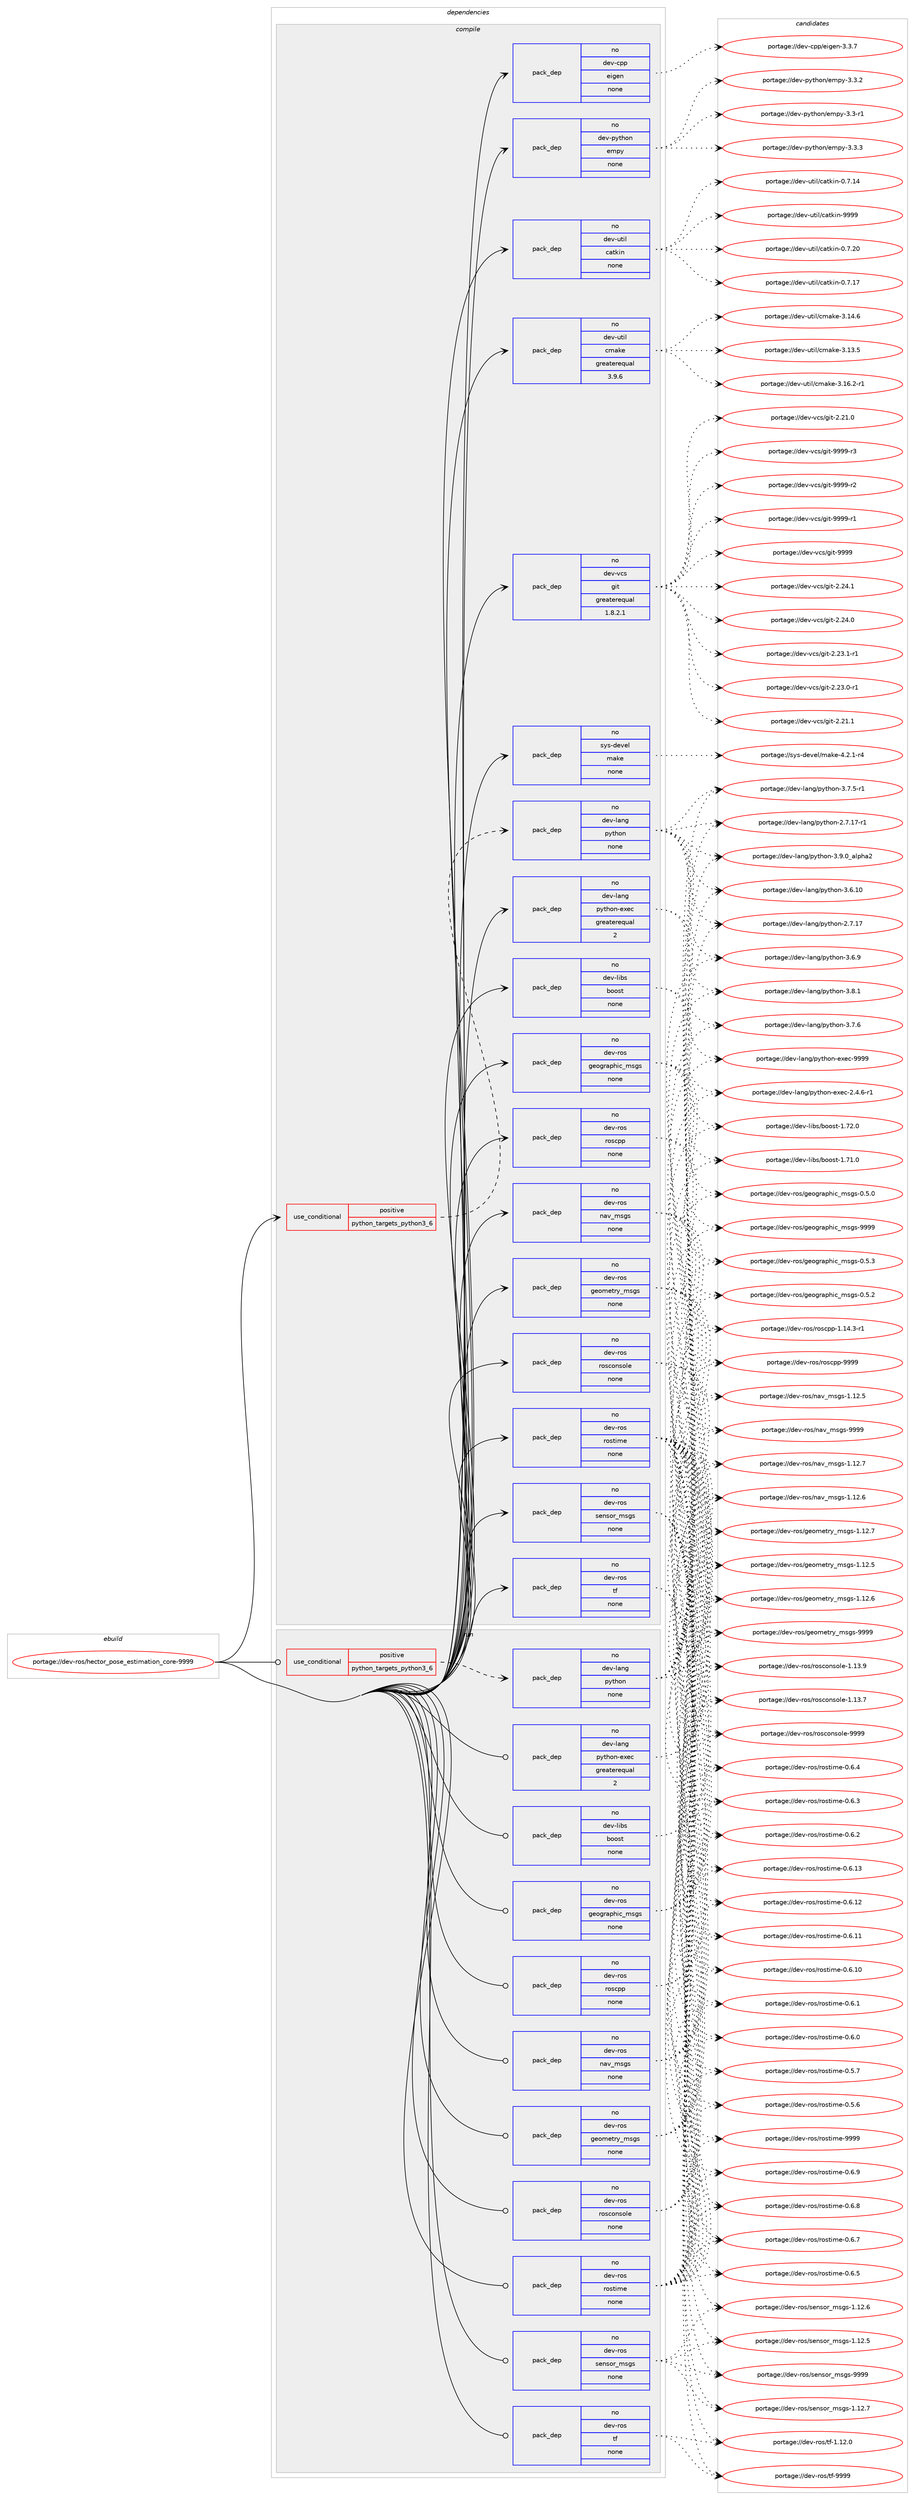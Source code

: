 digraph prolog {

# *************
# Graph options
# *************

newrank=true;
concentrate=true;
compound=true;
graph [rankdir=LR,fontname=Helvetica,fontsize=10,ranksep=1.5];#, ranksep=2.5, nodesep=0.2];
edge  [arrowhead=vee];
node  [fontname=Helvetica,fontsize=10];

# **********
# The ebuild
# **********

subgraph cluster_leftcol {
color=gray;
label=<<i>ebuild</i>>;
id [label="portage://dev-ros/hector_pose_estimation_core-9999", color=red, width=4, href="../dev-ros/hector_pose_estimation_core-9999.svg"];
}

# ****************
# The dependencies
# ****************

subgraph cluster_midcol {
color=gray;
label=<<i>dependencies</i>>;
subgraph cluster_compile {
fillcolor="#eeeeee";
style=filled;
label=<<i>compile</i>>;
subgraph cond100258 {
dependency401206 [label=<<TABLE BORDER="0" CELLBORDER="1" CELLSPACING="0" CELLPADDING="4"><TR><TD ROWSPAN="3" CELLPADDING="10">use_conditional</TD></TR><TR><TD>positive</TD></TR><TR><TD>python_targets_python3_6</TD></TR></TABLE>>, shape=none, color=red];
subgraph pack296095 {
dependency401207 [label=<<TABLE BORDER="0" CELLBORDER="1" CELLSPACING="0" CELLPADDING="4" WIDTH="220"><TR><TD ROWSPAN="6" CELLPADDING="30">pack_dep</TD></TR><TR><TD WIDTH="110">no</TD></TR><TR><TD>dev-lang</TD></TR><TR><TD>python</TD></TR><TR><TD>none</TD></TR><TR><TD></TD></TR></TABLE>>, shape=none, color=blue];
}
dependency401206:e -> dependency401207:w [weight=20,style="dashed",arrowhead="vee"];
}
id:e -> dependency401206:w [weight=20,style="solid",arrowhead="vee"];
subgraph pack296096 {
dependency401208 [label=<<TABLE BORDER="0" CELLBORDER="1" CELLSPACING="0" CELLPADDING="4" WIDTH="220"><TR><TD ROWSPAN="6" CELLPADDING="30">pack_dep</TD></TR><TR><TD WIDTH="110">no</TD></TR><TR><TD>dev-cpp</TD></TR><TR><TD>eigen</TD></TR><TR><TD>none</TD></TR><TR><TD></TD></TR></TABLE>>, shape=none, color=blue];
}
id:e -> dependency401208:w [weight=20,style="solid",arrowhead="vee"];
subgraph pack296097 {
dependency401209 [label=<<TABLE BORDER="0" CELLBORDER="1" CELLSPACING="0" CELLPADDING="4" WIDTH="220"><TR><TD ROWSPAN="6" CELLPADDING="30">pack_dep</TD></TR><TR><TD WIDTH="110">no</TD></TR><TR><TD>dev-lang</TD></TR><TR><TD>python-exec</TD></TR><TR><TD>greaterequal</TD></TR><TR><TD>2</TD></TR></TABLE>>, shape=none, color=blue];
}
id:e -> dependency401209:w [weight=20,style="solid",arrowhead="vee"];
subgraph pack296098 {
dependency401210 [label=<<TABLE BORDER="0" CELLBORDER="1" CELLSPACING="0" CELLPADDING="4" WIDTH="220"><TR><TD ROWSPAN="6" CELLPADDING="30">pack_dep</TD></TR><TR><TD WIDTH="110">no</TD></TR><TR><TD>dev-libs</TD></TR><TR><TD>boost</TD></TR><TR><TD>none</TD></TR><TR><TD></TD></TR></TABLE>>, shape=none, color=blue];
}
id:e -> dependency401210:w [weight=20,style="solid",arrowhead="vee"];
subgraph pack296099 {
dependency401211 [label=<<TABLE BORDER="0" CELLBORDER="1" CELLSPACING="0" CELLPADDING="4" WIDTH="220"><TR><TD ROWSPAN="6" CELLPADDING="30">pack_dep</TD></TR><TR><TD WIDTH="110">no</TD></TR><TR><TD>dev-python</TD></TR><TR><TD>empy</TD></TR><TR><TD>none</TD></TR><TR><TD></TD></TR></TABLE>>, shape=none, color=blue];
}
id:e -> dependency401211:w [weight=20,style="solid",arrowhead="vee"];
subgraph pack296100 {
dependency401212 [label=<<TABLE BORDER="0" CELLBORDER="1" CELLSPACING="0" CELLPADDING="4" WIDTH="220"><TR><TD ROWSPAN="6" CELLPADDING="30">pack_dep</TD></TR><TR><TD WIDTH="110">no</TD></TR><TR><TD>dev-ros</TD></TR><TR><TD>geographic_msgs</TD></TR><TR><TD>none</TD></TR><TR><TD></TD></TR></TABLE>>, shape=none, color=blue];
}
id:e -> dependency401212:w [weight=20,style="solid",arrowhead="vee"];
subgraph pack296101 {
dependency401213 [label=<<TABLE BORDER="0" CELLBORDER="1" CELLSPACING="0" CELLPADDING="4" WIDTH="220"><TR><TD ROWSPAN="6" CELLPADDING="30">pack_dep</TD></TR><TR><TD WIDTH="110">no</TD></TR><TR><TD>dev-ros</TD></TR><TR><TD>geometry_msgs</TD></TR><TR><TD>none</TD></TR><TR><TD></TD></TR></TABLE>>, shape=none, color=blue];
}
id:e -> dependency401213:w [weight=20,style="solid",arrowhead="vee"];
subgraph pack296102 {
dependency401214 [label=<<TABLE BORDER="0" CELLBORDER="1" CELLSPACING="0" CELLPADDING="4" WIDTH="220"><TR><TD ROWSPAN="6" CELLPADDING="30">pack_dep</TD></TR><TR><TD WIDTH="110">no</TD></TR><TR><TD>dev-ros</TD></TR><TR><TD>nav_msgs</TD></TR><TR><TD>none</TD></TR><TR><TD></TD></TR></TABLE>>, shape=none, color=blue];
}
id:e -> dependency401214:w [weight=20,style="solid",arrowhead="vee"];
subgraph pack296103 {
dependency401215 [label=<<TABLE BORDER="0" CELLBORDER="1" CELLSPACING="0" CELLPADDING="4" WIDTH="220"><TR><TD ROWSPAN="6" CELLPADDING="30">pack_dep</TD></TR><TR><TD WIDTH="110">no</TD></TR><TR><TD>dev-ros</TD></TR><TR><TD>rosconsole</TD></TR><TR><TD>none</TD></TR><TR><TD></TD></TR></TABLE>>, shape=none, color=blue];
}
id:e -> dependency401215:w [weight=20,style="solid",arrowhead="vee"];
subgraph pack296104 {
dependency401216 [label=<<TABLE BORDER="0" CELLBORDER="1" CELLSPACING="0" CELLPADDING="4" WIDTH="220"><TR><TD ROWSPAN="6" CELLPADDING="30">pack_dep</TD></TR><TR><TD WIDTH="110">no</TD></TR><TR><TD>dev-ros</TD></TR><TR><TD>roscpp</TD></TR><TR><TD>none</TD></TR><TR><TD></TD></TR></TABLE>>, shape=none, color=blue];
}
id:e -> dependency401216:w [weight=20,style="solid",arrowhead="vee"];
subgraph pack296105 {
dependency401217 [label=<<TABLE BORDER="0" CELLBORDER="1" CELLSPACING="0" CELLPADDING="4" WIDTH="220"><TR><TD ROWSPAN="6" CELLPADDING="30">pack_dep</TD></TR><TR><TD WIDTH="110">no</TD></TR><TR><TD>dev-ros</TD></TR><TR><TD>rostime</TD></TR><TR><TD>none</TD></TR><TR><TD></TD></TR></TABLE>>, shape=none, color=blue];
}
id:e -> dependency401217:w [weight=20,style="solid",arrowhead="vee"];
subgraph pack296106 {
dependency401218 [label=<<TABLE BORDER="0" CELLBORDER="1" CELLSPACING="0" CELLPADDING="4" WIDTH="220"><TR><TD ROWSPAN="6" CELLPADDING="30">pack_dep</TD></TR><TR><TD WIDTH="110">no</TD></TR><TR><TD>dev-ros</TD></TR><TR><TD>sensor_msgs</TD></TR><TR><TD>none</TD></TR><TR><TD></TD></TR></TABLE>>, shape=none, color=blue];
}
id:e -> dependency401218:w [weight=20,style="solid",arrowhead="vee"];
subgraph pack296107 {
dependency401219 [label=<<TABLE BORDER="0" CELLBORDER="1" CELLSPACING="0" CELLPADDING="4" WIDTH="220"><TR><TD ROWSPAN="6" CELLPADDING="30">pack_dep</TD></TR><TR><TD WIDTH="110">no</TD></TR><TR><TD>dev-ros</TD></TR><TR><TD>tf</TD></TR><TR><TD>none</TD></TR><TR><TD></TD></TR></TABLE>>, shape=none, color=blue];
}
id:e -> dependency401219:w [weight=20,style="solid",arrowhead="vee"];
subgraph pack296108 {
dependency401220 [label=<<TABLE BORDER="0" CELLBORDER="1" CELLSPACING="0" CELLPADDING="4" WIDTH="220"><TR><TD ROWSPAN="6" CELLPADDING="30">pack_dep</TD></TR><TR><TD WIDTH="110">no</TD></TR><TR><TD>dev-util</TD></TR><TR><TD>catkin</TD></TR><TR><TD>none</TD></TR><TR><TD></TD></TR></TABLE>>, shape=none, color=blue];
}
id:e -> dependency401220:w [weight=20,style="solid",arrowhead="vee"];
subgraph pack296109 {
dependency401221 [label=<<TABLE BORDER="0" CELLBORDER="1" CELLSPACING="0" CELLPADDING="4" WIDTH="220"><TR><TD ROWSPAN="6" CELLPADDING="30">pack_dep</TD></TR><TR><TD WIDTH="110">no</TD></TR><TR><TD>dev-util</TD></TR><TR><TD>cmake</TD></TR><TR><TD>greaterequal</TD></TR><TR><TD>3.9.6</TD></TR></TABLE>>, shape=none, color=blue];
}
id:e -> dependency401221:w [weight=20,style="solid",arrowhead="vee"];
subgraph pack296110 {
dependency401222 [label=<<TABLE BORDER="0" CELLBORDER="1" CELLSPACING="0" CELLPADDING="4" WIDTH="220"><TR><TD ROWSPAN="6" CELLPADDING="30">pack_dep</TD></TR><TR><TD WIDTH="110">no</TD></TR><TR><TD>dev-vcs</TD></TR><TR><TD>git</TD></TR><TR><TD>greaterequal</TD></TR><TR><TD>1.8.2.1</TD></TR></TABLE>>, shape=none, color=blue];
}
id:e -> dependency401222:w [weight=20,style="solid",arrowhead="vee"];
subgraph pack296111 {
dependency401223 [label=<<TABLE BORDER="0" CELLBORDER="1" CELLSPACING="0" CELLPADDING="4" WIDTH="220"><TR><TD ROWSPAN="6" CELLPADDING="30">pack_dep</TD></TR><TR><TD WIDTH="110">no</TD></TR><TR><TD>sys-devel</TD></TR><TR><TD>make</TD></TR><TR><TD>none</TD></TR><TR><TD></TD></TR></TABLE>>, shape=none, color=blue];
}
id:e -> dependency401223:w [weight=20,style="solid",arrowhead="vee"];
}
subgraph cluster_compileandrun {
fillcolor="#eeeeee";
style=filled;
label=<<i>compile and run</i>>;
}
subgraph cluster_run {
fillcolor="#eeeeee";
style=filled;
label=<<i>run</i>>;
subgraph cond100259 {
dependency401224 [label=<<TABLE BORDER="0" CELLBORDER="1" CELLSPACING="0" CELLPADDING="4"><TR><TD ROWSPAN="3" CELLPADDING="10">use_conditional</TD></TR><TR><TD>positive</TD></TR><TR><TD>python_targets_python3_6</TD></TR></TABLE>>, shape=none, color=red];
subgraph pack296112 {
dependency401225 [label=<<TABLE BORDER="0" CELLBORDER="1" CELLSPACING="0" CELLPADDING="4" WIDTH="220"><TR><TD ROWSPAN="6" CELLPADDING="30">pack_dep</TD></TR><TR><TD WIDTH="110">no</TD></TR><TR><TD>dev-lang</TD></TR><TR><TD>python</TD></TR><TR><TD>none</TD></TR><TR><TD></TD></TR></TABLE>>, shape=none, color=blue];
}
dependency401224:e -> dependency401225:w [weight=20,style="dashed",arrowhead="vee"];
}
id:e -> dependency401224:w [weight=20,style="solid",arrowhead="odot"];
subgraph pack296113 {
dependency401226 [label=<<TABLE BORDER="0" CELLBORDER="1" CELLSPACING="0" CELLPADDING="4" WIDTH="220"><TR><TD ROWSPAN="6" CELLPADDING="30">pack_dep</TD></TR><TR><TD WIDTH="110">no</TD></TR><TR><TD>dev-lang</TD></TR><TR><TD>python-exec</TD></TR><TR><TD>greaterequal</TD></TR><TR><TD>2</TD></TR></TABLE>>, shape=none, color=blue];
}
id:e -> dependency401226:w [weight=20,style="solid",arrowhead="odot"];
subgraph pack296114 {
dependency401227 [label=<<TABLE BORDER="0" CELLBORDER="1" CELLSPACING="0" CELLPADDING="4" WIDTH="220"><TR><TD ROWSPAN="6" CELLPADDING="30">pack_dep</TD></TR><TR><TD WIDTH="110">no</TD></TR><TR><TD>dev-libs</TD></TR><TR><TD>boost</TD></TR><TR><TD>none</TD></TR><TR><TD></TD></TR></TABLE>>, shape=none, color=blue];
}
id:e -> dependency401227:w [weight=20,style="solid",arrowhead="odot"];
subgraph pack296115 {
dependency401228 [label=<<TABLE BORDER="0" CELLBORDER="1" CELLSPACING="0" CELLPADDING="4" WIDTH="220"><TR><TD ROWSPAN="6" CELLPADDING="30">pack_dep</TD></TR><TR><TD WIDTH="110">no</TD></TR><TR><TD>dev-ros</TD></TR><TR><TD>geographic_msgs</TD></TR><TR><TD>none</TD></TR><TR><TD></TD></TR></TABLE>>, shape=none, color=blue];
}
id:e -> dependency401228:w [weight=20,style="solid",arrowhead="odot"];
subgraph pack296116 {
dependency401229 [label=<<TABLE BORDER="0" CELLBORDER="1" CELLSPACING="0" CELLPADDING="4" WIDTH="220"><TR><TD ROWSPAN="6" CELLPADDING="30">pack_dep</TD></TR><TR><TD WIDTH="110">no</TD></TR><TR><TD>dev-ros</TD></TR><TR><TD>geometry_msgs</TD></TR><TR><TD>none</TD></TR><TR><TD></TD></TR></TABLE>>, shape=none, color=blue];
}
id:e -> dependency401229:w [weight=20,style="solid",arrowhead="odot"];
subgraph pack296117 {
dependency401230 [label=<<TABLE BORDER="0" CELLBORDER="1" CELLSPACING="0" CELLPADDING="4" WIDTH="220"><TR><TD ROWSPAN="6" CELLPADDING="30">pack_dep</TD></TR><TR><TD WIDTH="110">no</TD></TR><TR><TD>dev-ros</TD></TR><TR><TD>nav_msgs</TD></TR><TR><TD>none</TD></TR><TR><TD></TD></TR></TABLE>>, shape=none, color=blue];
}
id:e -> dependency401230:w [weight=20,style="solid",arrowhead="odot"];
subgraph pack296118 {
dependency401231 [label=<<TABLE BORDER="0" CELLBORDER="1" CELLSPACING="0" CELLPADDING="4" WIDTH="220"><TR><TD ROWSPAN="6" CELLPADDING="30">pack_dep</TD></TR><TR><TD WIDTH="110">no</TD></TR><TR><TD>dev-ros</TD></TR><TR><TD>rosconsole</TD></TR><TR><TD>none</TD></TR><TR><TD></TD></TR></TABLE>>, shape=none, color=blue];
}
id:e -> dependency401231:w [weight=20,style="solid",arrowhead="odot"];
subgraph pack296119 {
dependency401232 [label=<<TABLE BORDER="0" CELLBORDER="1" CELLSPACING="0" CELLPADDING="4" WIDTH="220"><TR><TD ROWSPAN="6" CELLPADDING="30">pack_dep</TD></TR><TR><TD WIDTH="110">no</TD></TR><TR><TD>dev-ros</TD></TR><TR><TD>roscpp</TD></TR><TR><TD>none</TD></TR><TR><TD></TD></TR></TABLE>>, shape=none, color=blue];
}
id:e -> dependency401232:w [weight=20,style="solid",arrowhead="odot"];
subgraph pack296120 {
dependency401233 [label=<<TABLE BORDER="0" CELLBORDER="1" CELLSPACING="0" CELLPADDING="4" WIDTH="220"><TR><TD ROWSPAN="6" CELLPADDING="30">pack_dep</TD></TR><TR><TD WIDTH="110">no</TD></TR><TR><TD>dev-ros</TD></TR><TR><TD>rostime</TD></TR><TR><TD>none</TD></TR><TR><TD></TD></TR></TABLE>>, shape=none, color=blue];
}
id:e -> dependency401233:w [weight=20,style="solid",arrowhead="odot"];
subgraph pack296121 {
dependency401234 [label=<<TABLE BORDER="0" CELLBORDER="1" CELLSPACING="0" CELLPADDING="4" WIDTH="220"><TR><TD ROWSPAN="6" CELLPADDING="30">pack_dep</TD></TR><TR><TD WIDTH="110">no</TD></TR><TR><TD>dev-ros</TD></TR><TR><TD>sensor_msgs</TD></TR><TR><TD>none</TD></TR><TR><TD></TD></TR></TABLE>>, shape=none, color=blue];
}
id:e -> dependency401234:w [weight=20,style="solid",arrowhead="odot"];
subgraph pack296122 {
dependency401235 [label=<<TABLE BORDER="0" CELLBORDER="1" CELLSPACING="0" CELLPADDING="4" WIDTH="220"><TR><TD ROWSPAN="6" CELLPADDING="30">pack_dep</TD></TR><TR><TD WIDTH="110">no</TD></TR><TR><TD>dev-ros</TD></TR><TR><TD>tf</TD></TR><TR><TD>none</TD></TR><TR><TD></TD></TR></TABLE>>, shape=none, color=blue];
}
id:e -> dependency401235:w [weight=20,style="solid",arrowhead="odot"];
}
}

# **************
# The candidates
# **************

subgraph cluster_choices {
rank=same;
color=gray;
label=<<i>candidates</i>>;

subgraph choice296095 {
color=black;
nodesep=1;
choice10010111845108971101034711212111610411111045514657464895971081121049750 [label="portage://dev-lang/python-3.9.0_alpha2", color=red, width=4,href="../dev-lang/python-3.9.0_alpha2.svg"];
choice100101118451089711010347112121116104111110455146564649 [label="portage://dev-lang/python-3.8.1", color=red, width=4,href="../dev-lang/python-3.8.1.svg"];
choice100101118451089711010347112121116104111110455146554654 [label="portage://dev-lang/python-3.7.6", color=red, width=4,href="../dev-lang/python-3.7.6.svg"];
choice1001011184510897110103471121211161041111104551465546534511449 [label="portage://dev-lang/python-3.7.5-r1", color=red, width=4,href="../dev-lang/python-3.7.5-r1.svg"];
choice100101118451089711010347112121116104111110455146544657 [label="portage://dev-lang/python-3.6.9", color=red, width=4,href="../dev-lang/python-3.6.9.svg"];
choice10010111845108971101034711212111610411111045514654464948 [label="portage://dev-lang/python-3.6.10", color=red, width=4,href="../dev-lang/python-3.6.10.svg"];
choice100101118451089711010347112121116104111110455046554649554511449 [label="portage://dev-lang/python-2.7.17-r1", color=red, width=4,href="../dev-lang/python-2.7.17-r1.svg"];
choice10010111845108971101034711212111610411111045504655464955 [label="portage://dev-lang/python-2.7.17", color=red, width=4,href="../dev-lang/python-2.7.17.svg"];
dependency401207:e -> choice10010111845108971101034711212111610411111045514657464895971081121049750:w [style=dotted,weight="100"];
dependency401207:e -> choice100101118451089711010347112121116104111110455146564649:w [style=dotted,weight="100"];
dependency401207:e -> choice100101118451089711010347112121116104111110455146554654:w [style=dotted,weight="100"];
dependency401207:e -> choice1001011184510897110103471121211161041111104551465546534511449:w [style=dotted,weight="100"];
dependency401207:e -> choice100101118451089711010347112121116104111110455146544657:w [style=dotted,weight="100"];
dependency401207:e -> choice10010111845108971101034711212111610411111045514654464948:w [style=dotted,weight="100"];
dependency401207:e -> choice100101118451089711010347112121116104111110455046554649554511449:w [style=dotted,weight="100"];
dependency401207:e -> choice10010111845108971101034711212111610411111045504655464955:w [style=dotted,weight="100"];
}
subgraph choice296096 {
color=black;
nodesep=1;
choice100101118459911211247101105103101110455146514655 [label="portage://dev-cpp/eigen-3.3.7", color=red, width=4,href="../dev-cpp/eigen-3.3.7.svg"];
dependency401208:e -> choice100101118459911211247101105103101110455146514655:w [style=dotted,weight="100"];
}
subgraph choice296097 {
color=black;
nodesep=1;
choice10010111845108971101034711212111610411111045101120101994557575757 [label="portage://dev-lang/python-exec-9999", color=red, width=4,href="../dev-lang/python-exec-9999.svg"];
choice10010111845108971101034711212111610411111045101120101994550465246544511449 [label="portage://dev-lang/python-exec-2.4.6-r1", color=red, width=4,href="../dev-lang/python-exec-2.4.6-r1.svg"];
dependency401209:e -> choice10010111845108971101034711212111610411111045101120101994557575757:w [style=dotted,weight="100"];
dependency401209:e -> choice10010111845108971101034711212111610411111045101120101994550465246544511449:w [style=dotted,weight="100"];
}
subgraph choice296098 {
color=black;
nodesep=1;
choice1001011184510810598115479811111111511645494655504648 [label="portage://dev-libs/boost-1.72.0", color=red, width=4,href="../dev-libs/boost-1.72.0.svg"];
choice1001011184510810598115479811111111511645494655494648 [label="portage://dev-libs/boost-1.71.0", color=red, width=4,href="../dev-libs/boost-1.71.0.svg"];
dependency401210:e -> choice1001011184510810598115479811111111511645494655504648:w [style=dotted,weight="100"];
dependency401210:e -> choice1001011184510810598115479811111111511645494655494648:w [style=dotted,weight="100"];
}
subgraph choice296099 {
color=black;
nodesep=1;
choice1001011184511212111610411111047101109112121455146514651 [label="portage://dev-python/empy-3.3.3", color=red, width=4,href="../dev-python/empy-3.3.3.svg"];
choice1001011184511212111610411111047101109112121455146514650 [label="portage://dev-python/empy-3.3.2", color=red, width=4,href="../dev-python/empy-3.3.2.svg"];
choice1001011184511212111610411111047101109112121455146514511449 [label="portage://dev-python/empy-3.3-r1", color=red, width=4,href="../dev-python/empy-3.3-r1.svg"];
dependency401211:e -> choice1001011184511212111610411111047101109112121455146514651:w [style=dotted,weight="100"];
dependency401211:e -> choice1001011184511212111610411111047101109112121455146514650:w [style=dotted,weight="100"];
dependency401211:e -> choice1001011184511212111610411111047101109112121455146514511449:w [style=dotted,weight="100"];
}
subgraph choice296100 {
color=black;
nodesep=1;
choice10010111845114111115471031011111031149711210410599951091151031154557575757 [label="portage://dev-ros/geographic_msgs-9999", color=red, width=4,href="../dev-ros/geographic_msgs-9999.svg"];
choice1001011184511411111547103101111103114971121041059995109115103115454846534651 [label="portage://dev-ros/geographic_msgs-0.5.3", color=red, width=4,href="../dev-ros/geographic_msgs-0.5.3.svg"];
choice1001011184511411111547103101111103114971121041059995109115103115454846534650 [label="portage://dev-ros/geographic_msgs-0.5.2", color=red, width=4,href="../dev-ros/geographic_msgs-0.5.2.svg"];
choice1001011184511411111547103101111103114971121041059995109115103115454846534648 [label="portage://dev-ros/geographic_msgs-0.5.0", color=red, width=4,href="../dev-ros/geographic_msgs-0.5.0.svg"];
dependency401212:e -> choice10010111845114111115471031011111031149711210410599951091151031154557575757:w [style=dotted,weight="100"];
dependency401212:e -> choice1001011184511411111547103101111103114971121041059995109115103115454846534651:w [style=dotted,weight="100"];
dependency401212:e -> choice1001011184511411111547103101111103114971121041059995109115103115454846534650:w [style=dotted,weight="100"];
dependency401212:e -> choice1001011184511411111547103101111103114971121041059995109115103115454846534648:w [style=dotted,weight="100"];
}
subgraph choice296101 {
color=black;
nodesep=1;
choice1001011184511411111547103101111109101116114121951091151031154557575757 [label="portage://dev-ros/geometry_msgs-9999", color=red, width=4,href="../dev-ros/geometry_msgs-9999.svg"];
choice10010111845114111115471031011111091011161141219510911510311545494649504655 [label="portage://dev-ros/geometry_msgs-1.12.7", color=red, width=4,href="../dev-ros/geometry_msgs-1.12.7.svg"];
choice10010111845114111115471031011111091011161141219510911510311545494649504654 [label="portage://dev-ros/geometry_msgs-1.12.6", color=red, width=4,href="../dev-ros/geometry_msgs-1.12.6.svg"];
choice10010111845114111115471031011111091011161141219510911510311545494649504653 [label="portage://dev-ros/geometry_msgs-1.12.5", color=red, width=4,href="../dev-ros/geometry_msgs-1.12.5.svg"];
dependency401213:e -> choice1001011184511411111547103101111109101116114121951091151031154557575757:w [style=dotted,weight="100"];
dependency401213:e -> choice10010111845114111115471031011111091011161141219510911510311545494649504655:w [style=dotted,weight="100"];
dependency401213:e -> choice10010111845114111115471031011111091011161141219510911510311545494649504654:w [style=dotted,weight="100"];
dependency401213:e -> choice10010111845114111115471031011111091011161141219510911510311545494649504653:w [style=dotted,weight="100"];
}
subgraph choice296102 {
color=black;
nodesep=1;
choice100101118451141111154711097118951091151031154557575757 [label="portage://dev-ros/nav_msgs-9999", color=red, width=4,href="../dev-ros/nav_msgs-9999.svg"];
choice1001011184511411111547110971189510911510311545494649504655 [label="portage://dev-ros/nav_msgs-1.12.7", color=red, width=4,href="../dev-ros/nav_msgs-1.12.7.svg"];
choice1001011184511411111547110971189510911510311545494649504654 [label="portage://dev-ros/nav_msgs-1.12.6", color=red, width=4,href="../dev-ros/nav_msgs-1.12.6.svg"];
choice1001011184511411111547110971189510911510311545494649504653 [label="portage://dev-ros/nav_msgs-1.12.5", color=red, width=4,href="../dev-ros/nav_msgs-1.12.5.svg"];
dependency401214:e -> choice100101118451141111154711097118951091151031154557575757:w [style=dotted,weight="100"];
dependency401214:e -> choice1001011184511411111547110971189510911510311545494649504655:w [style=dotted,weight="100"];
dependency401214:e -> choice1001011184511411111547110971189510911510311545494649504654:w [style=dotted,weight="100"];
dependency401214:e -> choice1001011184511411111547110971189510911510311545494649504653:w [style=dotted,weight="100"];
}
subgraph choice296103 {
color=black;
nodesep=1;
choice1001011184511411111547114111115991111101151111081014557575757 [label="portage://dev-ros/rosconsole-9999", color=red, width=4,href="../dev-ros/rosconsole-9999.svg"];
choice10010111845114111115471141111159911111011511110810145494649514657 [label="portage://dev-ros/rosconsole-1.13.9", color=red, width=4,href="../dev-ros/rosconsole-1.13.9.svg"];
choice10010111845114111115471141111159911111011511110810145494649514655 [label="portage://dev-ros/rosconsole-1.13.7", color=red, width=4,href="../dev-ros/rosconsole-1.13.7.svg"];
dependency401215:e -> choice1001011184511411111547114111115991111101151111081014557575757:w [style=dotted,weight="100"];
dependency401215:e -> choice10010111845114111115471141111159911111011511110810145494649514657:w [style=dotted,weight="100"];
dependency401215:e -> choice10010111845114111115471141111159911111011511110810145494649514655:w [style=dotted,weight="100"];
}
subgraph choice296104 {
color=black;
nodesep=1;
choice1001011184511411111547114111115991121124557575757 [label="portage://dev-ros/roscpp-9999", color=red, width=4,href="../dev-ros/roscpp-9999.svg"];
choice100101118451141111154711411111599112112454946495246514511449 [label="portage://dev-ros/roscpp-1.14.3-r1", color=red, width=4,href="../dev-ros/roscpp-1.14.3-r1.svg"];
dependency401216:e -> choice1001011184511411111547114111115991121124557575757:w [style=dotted,weight="100"];
dependency401216:e -> choice100101118451141111154711411111599112112454946495246514511449:w [style=dotted,weight="100"];
}
subgraph choice296105 {
color=black;
nodesep=1;
choice10010111845114111115471141111151161051091014557575757 [label="portage://dev-ros/rostime-9999", color=red, width=4,href="../dev-ros/rostime-9999.svg"];
choice1001011184511411111547114111115116105109101454846544657 [label="portage://dev-ros/rostime-0.6.9", color=red, width=4,href="../dev-ros/rostime-0.6.9.svg"];
choice1001011184511411111547114111115116105109101454846544656 [label="portage://dev-ros/rostime-0.6.8", color=red, width=4,href="../dev-ros/rostime-0.6.8.svg"];
choice1001011184511411111547114111115116105109101454846544655 [label="portage://dev-ros/rostime-0.6.7", color=red, width=4,href="../dev-ros/rostime-0.6.7.svg"];
choice1001011184511411111547114111115116105109101454846544653 [label="portage://dev-ros/rostime-0.6.5", color=red, width=4,href="../dev-ros/rostime-0.6.5.svg"];
choice1001011184511411111547114111115116105109101454846544652 [label="portage://dev-ros/rostime-0.6.4", color=red, width=4,href="../dev-ros/rostime-0.6.4.svg"];
choice1001011184511411111547114111115116105109101454846544651 [label="portage://dev-ros/rostime-0.6.3", color=red, width=4,href="../dev-ros/rostime-0.6.3.svg"];
choice1001011184511411111547114111115116105109101454846544650 [label="portage://dev-ros/rostime-0.6.2", color=red, width=4,href="../dev-ros/rostime-0.6.2.svg"];
choice100101118451141111154711411111511610510910145484654464951 [label="portage://dev-ros/rostime-0.6.13", color=red, width=4,href="../dev-ros/rostime-0.6.13.svg"];
choice100101118451141111154711411111511610510910145484654464950 [label="portage://dev-ros/rostime-0.6.12", color=red, width=4,href="../dev-ros/rostime-0.6.12.svg"];
choice100101118451141111154711411111511610510910145484654464949 [label="portage://dev-ros/rostime-0.6.11", color=red, width=4,href="../dev-ros/rostime-0.6.11.svg"];
choice100101118451141111154711411111511610510910145484654464948 [label="portage://dev-ros/rostime-0.6.10", color=red, width=4,href="../dev-ros/rostime-0.6.10.svg"];
choice1001011184511411111547114111115116105109101454846544649 [label="portage://dev-ros/rostime-0.6.1", color=red, width=4,href="../dev-ros/rostime-0.6.1.svg"];
choice1001011184511411111547114111115116105109101454846544648 [label="portage://dev-ros/rostime-0.6.0", color=red, width=4,href="../dev-ros/rostime-0.6.0.svg"];
choice1001011184511411111547114111115116105109101454846534655 [label="portage://dev-ros/rostime-0.5.7", color=red, width=4,href="../dev-ros/rostime-0.5.7.svg"];
choice1001011184511411111547114111115116105109101454846534654 [label="portage://dev-ros/rostime-0.5.6", color=red, width=4,href="../dev-ros/rostime-0.5.6.svg"];
dependency401217:e -> choice10010111845114111115471141111151161051091014557575757:w [style=dotted,weight="100"];
dependency401217:e -> choice1001011184511411111547114111115116105109101454846544657:w [style=dotted,weight="100"];
dependency401217:e -> choice1001011184511411111547114111115116105109101454846544656:w [style=dotted,weight="100"];
dependency401217:e -> choice1001011184511411111547114111115116105109101454846544655:w [style=dotted,weight="100"];
dependency401217:e -> choice1001011184511411111547114111115116105109101454846544653:w [style=dotted,weight="100"];
dependency401217:e -> choice1001011184511411111547114111115116105109101454846544652:w [style=dotted,weight="100"];
dependency401217:e -> choice1001011184511411111547114111115116105109101454846544651:w [style=dotted,weight="100"];
dependency401217:e -> choice1001011184511411111547114111115116105109101454846544650:w [style=dotted,weight="100"];
dependency401217:e -> choice100101118451141111154711411111511610510910145484654464951:w [style=dotted,weight="100"];
dependency401217:e -> choice100101118451141111154711411111511610510910145484654464950:w [style=dotted,weight="100"];
dependency401217:e -> choice100101118451141111154711411111511610510910145484654464949:w [style=dotted,weight="100"];
dependency401217:e -> choice100101118451141111154711411111511610510910145484654464948:w [style=dotted,weight="100"];
dependency401217:e -> choice1001011184511411111547114111115116105109101454846544649:w [style=dotted,weight="100"];
dependency401217:e -> choice1001011184511411111547114111115116105109101454846544648:w [style=dotted,weight="100"];
dependency401217:e -> choice1001011184511411111547114111115116105109101454846534655:w [style=dotted,weight="100"];
dependency401217:e -> choice1001011184511411111547114111115116105109101454846534654:w [style=dotted,weight="100"];
}
subgraph choice296106 {
color=black;
nodesep=1;
choice1001011184511411111547115101110115111114951091151031154557575757 [label="portage://dev-ros/sensor_msgs-9999", color=red, width=4,href="../dev-ros/sensor_msgs-9999.svg"];
choice10010111845114111115471151011101151111149510911510311545494649504655 [label="portage://dev-ros/sensor_msgs-1.12.7", color=red, width=4,href="../dev-ros/sensor_msgs-1.12.7.svg"];
choice10010111845114111115471151011101151111149510911510311545494649504654 [label="portage://dev-ros/sensor_msgs-1.12.6", color=red, width=4,href="../dev-ros/sensor_msgs-1.12.6.svg"];
choice10010111845114111115471151011101151111149510911510311545494649504653 [label="portage://dev-ros/sensor_msgs-1.12.5", color=red, width=4,href="../dev-ros/sensor_msgs-1.12.5.svg"];
dependency401218:e -> choice1001011184511411111547115101110115111114951091151031154557575757:w [style=dotted,weight="100"];
dependency401218:e -> choice10010111845114111115471151011101151111149510911510311545494649504655:w [style=dotted,weight="100"];
dependency401218:e -> choice10010111845114111115471151011101151111149510911510311545494649504654:w [style=dotted,weight="100"];
dependency401218:e -> choice10010111845114111115471151011101151111149510911510311545494649504653:w [style=dotted,weight="100"];
}
subgraph choice296107 {
color=black;
nodesep=1;
choice10010111845114111115471161024557575757 [label="portage://dev-ros/tf-9999", color=red, width=4,href="../dev-ros/tf-9999.svg"];
choice100101118451141111154711610245494649504648 [label="portage://dev-ros/tf-1.12.0", color=red, width=4,href="../dev-ros/tf-1.12.0.svg"];
dependency401219:e -> choice10010111845114111115471161024557575757:w [style=dotted,weight="100"];
dependency401219:e -> choice100101118451141111154711610245494649504648:w [style=dotted,weight="100"];
}
subgraph choice296108 {
color=black;
nodesep=1;
choice100101118451171161051084799971161071051104557575757 [label="portage://dev-util/catkin-9999", color=red, width=4,href="../dev-util/catkin-9999.svg"];
choice1001011184511711610510847999711610710511045484655465048 [label="portage://dev-util/catkin-0.7.20", color=red, width=4,href="../dev-util/catkin-0.7.20.svg"];
choice1001011184511711610510847999711610710511045484655464955 [label="portage://dev-util/catkin-0.7.17", color=red, width=4,href="../dev-util/catkin-0.7.17.svg"];
choice1001011184511711610510847999711610710511045484655464952 [label="portage://dev-util/catkin-0.7.14", color=red, width=4,href="../dev-util/catkin-0.7.14.svg"];
dependency401220:e -> choice100101118451171161051084799971161071051104557575757:w [style=dotted,weight="100"];
dependency401220:e -> choice1001011184511711610510847999711610710511045484655465048:w [style=dotted,weight="100"];
dependency401220:e -> choice1001011184511711610510847999711610710511045484655464955:w [style=dotted,weight="100"];
dependency401220:e -> choice1001011184511711610510847999711610710511045484655464952:w [style=dotted,weight="100"];
}
subgraph choice296109 {
color=black;
nodesep=1;
choice10010111845117116105108479910997107101455146495446504511449 [label="portage://dev-util/cmake-3.16.2-r1", color=red, width=4,href="../dev-util/cmake-3.16.2-r1.svg"];
choice1001011184511711610510847991099710710145514649524654 [label="portage://dev-util/cmake-3.14.6", color=red, width=4,href="../dev-util/cmake-3.14.6.svg"];
choice1001011184511711610510847991099710710145514649514653 [label="portage://dev-util/cmake-3.13.5", color=red, width=4,href="../dev-util/cmake-3.13.5.svg"];
dependency401221:e -> choice10010111845117116105108479910997107101455146495446504511449:w [style=dotted,weight="100"];
dependency401221:e -> choice1001011184511711610510847991099710710145514649524654:w [style=dotted,weight="100"];
dependency401221:e -> choice1001011184511711610510847991099710710145514649514653:w [style=dotted,weight="100"];
}
subgraph choice296110 {
color=black;
nodesep=1;
choice10010111845118991154710310511645575757574511451 [label="portage://dev-vcs/git-9999-r3", color=red, width=4,href="../dev-vcs/git-9999-r3.svg"];
choice10010111845118991154710310511645575757574511450 [label="portage://dev-vcs/git-9999-r2", color=red, width=4,href="../dev-vcs/git-9999-r2.svg"];
choice10010111845118991154710310511645575757574511449 [label="portage://dev-vcs/git-9999-r1", color=red, width=4,href="../dev-vcs/git-9999-r1.svg"];
choice1001011184511899115471031051164557575757 [label="portage://dev-vcs/git-9999", color=red, width=4,href="../dev-vcs/git-9999.svg"];
choice10010111845118991154710310511645504650524649 [label="portage://dev-vcs/git-2.24.1", color=red, width=4,href="../dev-vcs/git-2.24.1.svg"];
choice10010111845118991154710310511645504650524648 [label="portage://dev-vcs/git-2.24.0", color=red, width=4,href="../dev-vcs/git-2.24.0.svg"];
choice100101118451189911547103105116455046505146494511449 [label="portage://dev-vcs/git-2.23.1-r1", color=red, width=4,href="../dev-vcs/git-2.23.1-r1.svg"];
choice100101118451189911547103105116455046505146484511449 [label="portage://dev-vcs/git-2.23.0-r1", color=red, width=4,href="../dev-vcs/git-2.23.0-r1.svg"];
choice10010111845118991154710310511645504650494649 [label="portage://dev-vcs/git-2.21.1", color=red, width=4,href="../dev-vcs/git-2.21.1.svg"];
choice10010111845118991154710310511645504650494648 [label="portage://dev-vcs/git-2.21.0", color=red, width=4,href="../dev-vcs/git-2.21.0.svg"];
dependency401222:e -> choice10010111845118991154710310511645575757574511451:w [style=dotted,weight="100"];
dependency401222:e -> choice10010111845118991154710310511645575757574511450:w [style=dotted,weight="100"];
dependency401222:e -> choice10010111845118991154710310511645575757574511449:w [style=dotted,weight="100"];
dependency401222:e -> choice1001011184511899115471031051164557575757:w [style=dotted,weight="100"];
dependency401222:e -> choice10010111845118991154710310511645504650524649:w [style=dotted,weight="100"];
dependency401222:e -> choice10010111845118991154710310511645504650524648:w [style=dotted,weight="100"];
dependency401222:e -> choice100101118451189911547103105116455046505146494511449:w [style=dotted,weight="100"];
dependency401222:e -> choice100101118451189911547103105116455046505146484511449:w [style=dotted,weight="100"];
dependency401222:e -> choice10010111845118991154710310511645504650494649:w [style=dotted,weight="100"];
dependency401222:e -> choice10010111845118991154710310511645504650494648:w [style=dotted,weight="100"];
}
subgraph choice296111 {
color=black;
nodesep=1;
choice1151211154510010111810110847109971071014552465046494511452 [label="portage://sys-devel/make-4.2.1-r4", color=red, width=4,href="../sys-devel/make-4.2.1-r4.svg"];
dependency401223:e -> choice1151211154510010111810110847109971071014552465046494511452:w [style=dotted,weight="100"];
}
subgraph choice296112 {
color=black;
nodesep=1;
choice10010111845108971101034711212111610411111045514657464895971081121049750 [label="portage://dev-lang/python-3.9.0_alpha2", color=red, width=4,href="../dev-lang/python-3.9.0_alpha2.svg"];
choice100101118451089711010347112121116104111110455146564649 [label="portage://dev-lang/python-3.8.1", color=red, width=4,href="../dev-lang/python-3.8.1.svg"];
choice100101118451089711010347112121116104111110455146554654 [label="portage://dev-lang/python-3.7.6", color=red, width=4,href="../dev-lang/python-3.7.6.svg"];
choice1001011184510897110103471121211161041111104551465546534511449 [label="portage://dev-lang/python-3.7.5-r1", color=red, width=4,href="../dev-lang/python-3.7.5-r1.svg"];
choice100101118451089711010347112121116104111110455146544657 [label="portage://dev-lang/python-3.6.9", color=red, width=4,href="../dev-lang/python-3.6.9.svg"];
choice10010111845108971101034711212111610411111045514654464948 [label="portage://dev-lang/python-3.6.10", color=red, width=4,href="../dev-lang/python-3.6.10.svg"];
choice100101118451089711010347112121116104111110455046554649554511449 [label="portage://dev-lang/python-2.7.17-r1", color=red, width=4,href="../dev-lang/python-2.7.17-r1.svg"];
choice10010111845108971101034711212111610411111045504655464955 [label="portage://dev-lang/python-2.7.17", color=red, width=4,href="../dev-lang/python-2.7.17.svg"];
dependency401225:e -> choice10010111845108971101034711212111610411111045514657464895971081121049750:w [style=dotted,weight="100"];
dependency401225:e -> choice100101118451089711010347112121116104111110455146564649:w [style=dotted,weight="100"];
dependency401225:e -> choice100101118451089711010347112121116104111110455146554654:w [style=dotted,weight="100"];
dependency401225:e -> choice1001011184510897110103471121211161041111104551465546534511449:w [style=dotted,weight="100"];
dependency401225:e -> choice100101118451089711010347112121116104111110455146544657:w [style=dotted,weight="100"];
dependency401225:e -> choice10010111845108971101034711212111610411111045514654464948:w [style=dotted,weight="100"];
dependency401225:e -> choice100101118451089711010347112121116104111110455046554649554511449:w [style=dotted,weight="100"];
dependency401225:e -> choice10010111845108971101034711212111610411111045504655464955:w [style=dotted,weight="100"];
}
subgraph choice296113 {
color=black;
nodesep=1;
choice10010111845108971101034711212111610411111045101120101994557575757 [label="portage://dev-lang/python-exec-9999", color=red, width=4,href="../dev-lang/python-exec-9999.svg"];
choice10010111845108971101034711212111610411111045101120101994550465246544511449 [label="portage://dev-lang/python-exec-2.4.6-r1", color=red, width=4,href="../dev-lang/python-exec-2.4.6-r1.svg"];
dependency401226:e -> choice10010111845108971101034711212111610411111045101120101994557575757:w [style=dotted,weight="100"];
dependency401226:e -> choice10010111845108971101034711212111610411111045101120101994550465246544511449:w [style=dotted,weight="100"];
}
subgraph choice296114 {
color=black;
nodesep=1;
choice1001011184510810598115479811111111511645494655504648 [label="portage://dev-libs/boost-1.72.0", color=red, width=4,href="../dev-libs/boost-1.72.0.svg"];
choice1001011184510810598115479811111111511645494655494648 [label="portage://dev-libs/boost-1.71.0", color=red, width=4,href="../dev-libs/boost-1.71.0.svg"];
dependency401227:e -> choice1001011184510810598115479811111111511645494655504648:w [style=dotted,weight="100"];
dependency401227:e -> choice1001011184510810598115479811111111511645494655494648:w [style=dotted,weight="100"];
}
subgraph choice296115 {
color=black;
nodesep=1;
choice10010111845114111115471031011111031149711210410599951091151031154557575757 [label="portage://dev-ros/geographic_msgs-9999", color=red, width=4,href="../dev-ros/geographic_msgs-9999.svg"];
choice1001011184511411111547103101111103114971121041059995109115103115454846534651 [label="portage://dev-ros/geographic_msgs-0.5.3", color=red, width=4,href="../dev-ros/geographic_msgs-0.5.3.svg"];
choice1001011184511411111547103101111103114971121041059995109115103115454846534650 [label="portage://dev-ros/geographic_msgs-0.5.2", color=red, width=4,href="../dev-ros/geographic_msgs-0.5.2.svg"];
choice1001011184511411111547103101111103114971121041059995109115103115454846534648 [label="portage://dev-ros/geographic_msgs-0.5.0", color=red, width=4,href="../dev-ros/geographic_msgs-0.5.0.svg"];
dependency401228:e -> choice10010111845114111115471031011111031149711210410599951091151031154557575757:w [style=dotted,weight="100"];
dependency401228:e -> choice1001011184511411111547103101111103114971121041059995109115103115454846534651:w [style=dotted,weight="100"];
dependency401228:e -> choice1001011184511411111547103101111103114971121041059995109115103115454846534650:w [style=dotted,weight="100"];
dependency401228:e -> choice1001011184511411111547103101111103114971121041059995109115103115454846534648:w [style=dotted,weight="100"];
}
subgraph choice296116 {
color=black;
nodesep=1;
choice1001011184511411111547103101111109101116114121951091151031154557575757 [label="portage://dev-ros/geometry_msgs-9999", color=red, width=4,href="../dev-ros/geometry_msgs-9999.svg"];
choice10010111845114111115471031011111091011161141219510911510311545494649504655 [label="portage://dev-ros/geometry_msgs-1.12.7", color=red, width=4,href="../dev-ros/geometry_msgs-1.12.7.svg"];
choice10010111845114111115471031011111091011161141219510911510311545494649504654 [label="portage://dev-ros/geometry_msgs-1.12.6", color=red, width=4,href="../dev-ros/geometry_msgs-1.12.6.svg"];
choice10010111845114111115471031011111091011161141219510911510311545494649504653 [label="portage://dev-ros/geometry_msgs-1.12.5", color=red, width=4,href="../dev-ros/geometry_msgs-1.12.5.svg"];
dependency401229:e -> choice1001011184511411111547103101111109101116114121951091151031154557575757:w [style=dotted,weight="100"];
dependency401229:e -> choice10010111845114111115471031011111091011161141219510911510311545494649504655:w [style=dotted,weight="100"];
dependency401229:e -> choice10010111845114111115471031011111091011161141219510911510311545494649504654:w [style=dotted,weight="100"];
dependency401229:e -> choice10010111845114111115471031011111091011161141219510911510311545494649504653:w [style=dotted,weight="100"];
}
subgraph choice296117 {
color=black;
nodesep=1;
choice100101118451141111154711097118951091151031154557575757 [label="portage://dev-ros/nav_msgs-9999", color=red, width=4,href="../dev-ros/nav_msgs-9999.svg"];
choice1001011184511411111547110971189510911510311545494649504655 [label="portage://dev-ros/nav_msgs-1.12.7", color=red, width=4,href="../dev-ros/nav_msgs-1.12.7.svg"];
choice1001011184511411111547110971189510911510311545494649504654 [label="portage://dev-ros/nav_msgs-1.12.6", color=red, width=4,href="../dev-ros/nav_msgs-1.12.6.svg"];
choice1001011184511411111547110971189510911510311545494649504653 [label="portage://dev-ros/nav_msgs-1.12.5", color=red, width=4,href="../dev-ros/nav_msgs-1.12.5.svg"];
dependency401230:e -> choice100101118451141111154711097118951091151031154557575757:w [style=dotted,weight="100"];
dependency401230:e -> choice1001011184511411111547110971189510911510311545494649504655:w [style=dotted,weight="100"];
dependency401230:e -> choice1001011184511411111547110971189510911510311545494649504654:w [style=dotted,weight="100"];
dependency401230:e -> choice1001011184511411111547110971189510911510311545494649504653:w [style=dotted,weight="100"];
}
subgraph choice296118 {
color=black;
nodesep=1;
choice1001011184511411111547114111115991111101151111081014557575757 [label="portage://dev-ros/rosconsole-9999", color=red, width=4,href="../dev-ros/rosconsole-9999.svg"];
choice10010111845114111115471141111159911111011511110810145494649514657 [label="portage://dev-ros/rosconsole-1.13.9", color=red, width=4,href="../dev-ros/rosconsole-1.13.9.svg"];
choice10010111845114111115471141111159911111011511110810145494649514655 [label="portage://dev-ros/rosconsole-1.13.7", color=red, width=4,href="../dev-ros/rosconsole-1.13.7.svg"];
dependency401231:e -> choice1001011184511411111547114111115991111101151111081014557575757:w [style=dotted,weight="100"];
dependency401231:e -> choice10010111845114111115471141111159911111011511110810145494649514657:w [style=dotted,weight="100"];
dependency401231:e -> choice10010111845114111115471141111159911111011511110810145494649514655:w [style=dotted,weight="100"];
}
subgraph choice296119 {
color=black;
nodesep=1;
choice1001011184511411111547114111115991121124557575757 [label="portage://dev-ros/roscpp-9999", color=red, width=4,href="../dev-ros/roscpp-9999.svg"];
choice100101118451141111154711411111599112112454946495246514511449 [label="portage://dev-ros/roscpp-1.14.3-r1", color=red, width=4,href="../dev-ros/roscpp-1.14.3-r1.svg"];
dependency401232:e -> choice1001011184511411111547114111115991121124557575757:w [style=dotted,weight="100"];
dependency401232:e -> choice100101118451141111154711411111599112112454946495246514511449:w [style=dotted,weight="100"];
}
subgraph choice296120 {
color=black;
nodesep=1;
choice10010111845114111115471141111151161051091014557575757 [label="portage://dev-ros/rostime-9999", color=red, width=4,href="../dev-ros/rostime-9999.svg"];
choice1001011184511411111547114111115116105109101454846544657 [label="portage://dev-ros/rostime-0.6.9", color=red, width=4,href="../dev-ros/rostime-0.6.9.svg"];
choice1001011184511411111547114111115116105109101454846544656 [label="portage://dev-ros/rostime-0.6.8", color=red, width=4,href="../dev-ros/rostime-0.6.8.svg"];
choice1001011184511411111547114111115116105109101454846544655 [label="portage://dev-ros/rostime-0.6.7", color=red, width=4,href="../dev-ros/rostime-0.6.7.svg"];
choice1001011184511411111547114111115116105109101454846544653 [label="portage://dev-ros/rostime-0.6.5", color=red, width=4,href="../dev-ros/rostime-0.6.5.svg"];
choice1001011184511411111547114111115116105109101454846544652 [label="portage://dev-ros/rostime-0.6.4", color=red, width=4,href="../dev-ros/rostime-0.6.4.svg"];
choice1001011184511411111547114111115116105109101454846544651 [label="portage://dev-ros/rostime-0.6.3", color=red, width=4,href="../dev-ros/rostime-0.6.3.svg"];
choice1001011184511411111547114111115116105109101454846544650 [label="portage://dev-ros/rostime-0.6.2", color=red, width=4,href="../dev-ros/rostime-0.6.2.svg"];
choice100101118451141111154711411111511610510910145484654464951 [label="portage://dev-ros/rostime-0.6.13", color=red, width=4,href="../dev-ros/rostime-0.6.13.svg"];
choice100101118451141111154711411111511610510910145484654464950 [label="portage://dev-ros/rostime-0.6.12", color=red, width=4,href="../dev-ros/rostime-0.6.12.svg"];
choice100101118451141111154711411111511610510910145484654464949 [label="portage://dev-ros/rostime-0.6.11", color=red, width=4,href="../dev-ros/rostime-0.6.11.svg"];
choice100101118451141111154711411111511610510910145484654464948 [label="portage://dev-ros/rostime-0.6.10", color=red, width=4,href="../dev-ros/rostime-0.6.10.svg"];
choice1001011184511411111547114111115116105109101454846544649 [label="portage://dev-ros/rostime-0.6.1", color=red, width=4,href="../dev-ros/rostime-0.6.1.svg"];
choice1001011184511411111547114111115116105109101454846544648 [label="portage://dev-ros/rostime-0.6.0", color=red, width=4,href="../dev-ros/rostime-0.6.0.svg"];
choice1001011184511411111547114111115116105109101454846534655 [label="portage://dev-ros/rostime-0.5.7", color=red, width=4,href="../dev-ros/rostime-0.5.7.svg"];
choice1001011184511411111547114111115116105109101454846534654 [label="portage://dev-ros/rostime-0.5.6", color=red, width=4,href="../dev-ros/rostime-0.5.6.svg"];
dependency401233:e -> choice10010111845114111115471141111151161051091014557575757:w [style=dotted,weight="100"];
dependency401233:e -> choice1001011184511411111547114111115116105109101454846544657:w [style=dotted,weight="100"];
dependency401233:e -> choice1001011184511411111547114111115116105109101454846544656:w [style=dotted,weight="100"];
dependency401233:e -> choice1001011184511411111547114111115116105109101454846544655:w [style=dotted,weight="100"];
dependency401233:e -> choice1001011184511411111547114111115116105109101454846544653:w [style=dotted,weight="100"];
dependency401233:e -> choice1001011184511411111547114111115116105109101454846544652:w [style=dotted,weight="100"];
dependency401233:e -> choice1001011184511411111547114111115116105109101454846544651:w [style=dotted,weight="100"];
dependency401233:e -> choice1001011184511411111547114111115116105109101454846544650:w [style=dotted,weight="100"];
dependency401233:e -> choice100101118451141111154711411111511610510910145484654464951:w [style=dotted,weight="100"];
dependency401233:e -> choice100101118451141111154711411111511610510910145484654464950:w [style=dotted,weight="100"];
dependency401233:e -> choice100101118451141111154711411111511610510910145484654464949:w [style=dotted,weight="100"];
dependency401233:e -> choice100101118451141111154711411111511610510910145484654464948:w [style=dotted,weight="100"];
dependency401233:e -> choice1001011184511411111547114111115116105109101454846544649:w [style=dotted,weight="100"];
dependency401233:e -> choice1001011184511411111547114111115116105109101454846544648:w [style=dotted,weight="100"];
dependency401233:e -> choice1001011184511411111547114111115116105109101454846534655:w [style=dotted,weight="100"];
dependency401233:e -> choice1001011184511411111547114111115116105109101454846534654:w [style=dotted,weight="100"];
}
subgraph choice296121 {
color=black;
nodesep=1;
choice1001011184511411111547115101110115111114951091151031154557575757 [label="portage://dev-ros/sensor_msgs-9999", color=red, width=4,href="../dev-ros/sensor_msgs-9999.svg"];
choice10010111845114111115471151011101151111149510911510311545494649504655 [label="portage://dev-ros/sensor_msgs-1.12.7", color=red, width=4,href="../dev-ros/sensor_msgs-1.12.7.svg"];
choice10010111845114111115471151011101151111149510911510311545494649504654 [label="portage://dev-ros/sensor_msgs-1.12.6", color=red, width=4,href="../dev-ros/sensor_msgs-1.12.6.svg"];
choice10010111845114111115471151011101151111149510911510311545494649504653 [label="portage://dev-ros/sensor_msgs-1.12.5", color=red, width=4,href="../dev-ros/sensor_msgs-1.12.5.svg"];
dependency401234:e -> choice1001011184511411111547115101110115111114951091151031154557575757:w [style=dotted,weight="100"];
dependency401234:e -> choice10010111845114111115471151011101151111149510911510311545494649504655:w [style=dotted,weight="100"];
dependency401234:e -> choice10010111845114111115471151011101151111149510911510311545494649504654:w [style=dotted,weight="100"];
dependency401234:e -> choice10010111845114111115471151011101151111149510911510311545494649504653:w [style=dotted,weight="100"];
}
subgraph choice296122 {
color=black;
nodesep=1;
choice10010111845114111115471161024557575757 [label="portage://dev-ros/tf-9999", color=red, width=4,href="../dev-ros/tf-9999.svg"];
choice100101118451141111154711610245494649504648 [label="portage://dev-ros/tf-1.12.0", color=red, width=4,href="../dev-ros/tf-1.12.0.svg"];
dependency401235:e -> choice10010111845114111115471161024557575757:w [style=dotted,weight="100"];
dependency401235:e -> choice100101118451141111154711610245494649504648:w [style=dotted,weight="100"];
}
}

}
